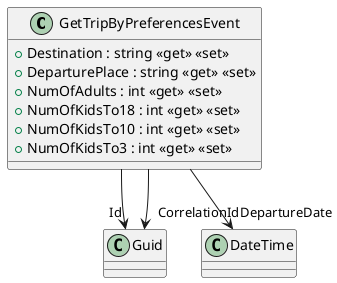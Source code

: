 @startuml
class GetTripByPreferencesEvent {
    + Destination : string <<get>> <<set>>
    + DeparturePlace : string <<get>> <<set>>
    + NumOfAdults : int <<get>> <<set>>
    + NumOfKidsTo18 : int <<get>> <<set>>
    + NumOfKidsTo10 : int <<get>> <<set>>
    + NumOfKidsTo3 : int <<get>> <<set>>
}
GetTripByPreferencesEvent --> "Id" Guid
GetTripByPreferencesEvent --> "CorrelationId" Guid
GetTripByPreferencesEvent --> "DepartureDate" DateTime
@enduml
